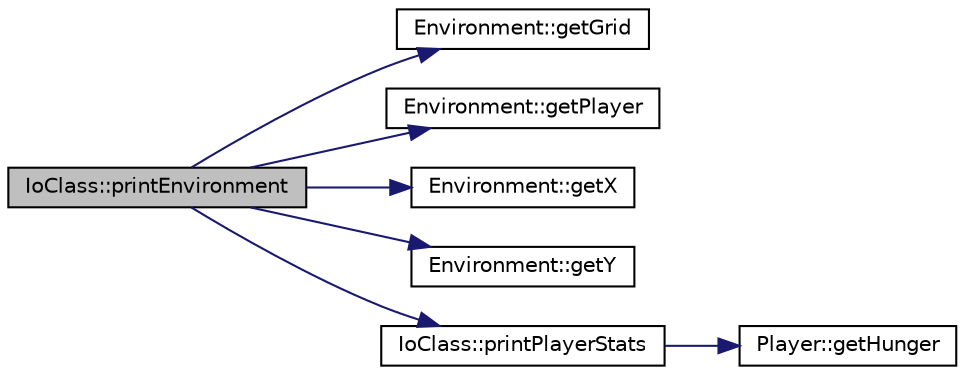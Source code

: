 digraph "IoClass::printEnvironment"
{
 // LATEX_PDF_SIZE
  edge [fontname="Helvetica",fontsize="10",labelfontname="Helvetica",labelfontsize="10"];
  node [fontname="Helvetica",fontsize="10",shape=record];
  rankdir="LR";
  Node1 [label="IoClass::printEnvironment",height=0.2,width=0.4,color="black", fillcolor="grey75", style="filled", fontcolor="black",tooltip=" "];
  Node1 -> Node2 [color="midnightblue",fontsize="10",style="solid"];
  Node2 [label="Environment::getGrid",height=0.2,width=0.4,color="black", fillcolor="white", style="filled",URL="$class_environment.html#ae37ea769221fe7a7632b3743d2e2b1aa",tooltip=" "];
  Node1 -> Node3 [color="midnightblue",fontsize="10",style="solid"];
  Node3 [label="Environment::getPlayer",height=0.2,width=0.4,color="black", fillcolor="white", style="filled",URL="$class_environment.html#aa665421b69a38a3b1cd3b6165892cc54",tooltip=" "];
  Node1 -> Node4 [color="midnightblue",fontsize="10",style="solid"];
  Node4 [label="Environment::getX",height=0.2,width=0.4,color="black", fillcolor="white", style="filled",URL="$class_environment.html#add0c73a73170d8b10a3e2b9d1c7ac6bf",tooltip=" "];
  Node1 -> Node5 [color="midnightblue",fontsize="10",style="solid"];
  Node5 [label="Environment::getY",height=0.2,width=0.4,color="black", fillcolor="white", style="filled",URL="$class_environment.html#ac0df331b01c3e5bcbfee71456672da4c",tooltip=" "];
  Node1 -> Node6 [color="midnightblue",fontsize="10",style="solid"];
  Node6 [label="IoClass::printPlayerStats",height=0.2,width=0.4,color="black", fillcolor="white", style="filled",URL="$class_io_class.html#a24a6d28531a99d823cce209ff6076455",tooltip=" "];
  Node6 -> Node7 [color="midnightblue",fontsize="10",style="solid"];
  Node7 [label="Player::getHunger",height=0.2,width=0.4,color="black", fillcolor="white", style="filled",URL="$class_player.html#a2b7fa529cc5aa7eba4c93d55952a8364",tooltip=" "];
}
